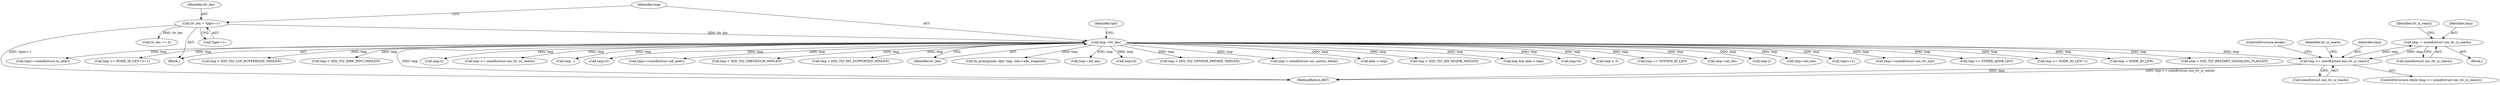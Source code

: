 digraph "0_tcpdump_3b32029db354cbc875127869d9b12a9addc75b50@API" {
"1001690" [label="(Call,tmp -= sizeof(struct isis_tlv_is_reach))"];
"1001666" [label="(Call,tmp >= sizeof(struct isis_tlv_is_reach))"];
"1001690" [label="(Call,tmp -= sizeof(struct isis_tlv_is_reach))"];
"1001364" [label="(Call,tmp =tlv_len)"];
"1001359" [label="(Call,tlv_len = *pptr++)"];
"1002821" [label="(Call,tmp >= SYSTEM_ID_LEN)"];
"1001361" [label="(Call,*pptr++)"];
"1001365" [label="(Identifier,tmp)"];
"1001856" [label="(Call,tmp-=mt_len)"];
"1002277" [label="(Call,tmp-2)"];
"1001665" [label="(ControlStructure,while (tmp >= sizeof(struct isis_tlv_is_reach)))"];
"1001788" [label="(Call,tmp-=mt_len)"];
"1001696" [label="(ControlStructure,break;)"];
"1001695" [label="(Identifier,tlv_is_reach)"];
"1002075" [label="(Call,tmp>=1)"];
"1001690" [label="(Call,tmp -= sizeof(struct isis_tlv_is_reach))"];
"1001359" [label="(Call,tlv_len = *pptr++)"];
"1002482" [label="(Call,tmp>=sizeof(struct isis_tlv_lsp))"];
"1001456" [label="(Call,tmp >= ETHER_ADDR_LEN)"];
"1001668" [label="(Call,sizeof(struct isis_tlv_is_reach))"];
"1001590" [label="(Call,tmp >= NODE_ID_LEN+1)"];
"1002353" [label="(Call,tmp < NODE_ID_LEN)"];
"1002678" [label="(Call,tmp < ISIS_TLV_RESTART_SIGNALING_FLAGLEN)"];
"1002309" [label="(Call,tmp>=sizeof(struct in_addr))"];
"1001617" [label="(Call,tmp >= NODE_ID_LEN+3+1)"];
"1002803" [label="(Call,tmp < ISIS_TLV_LSP_BUFFERSIZE_MINLEN)"];
"1001360" [label="(Identifier,tlv_len)"];
"1002749" [label="(Call,tmp < ISIS_TLV_IDRP_INFO_MINLEN)"];
"1003083" [label="(MethodReturn,RET)"];
"1001673" [label="(Identifier,tlv_is_reach)"];
"1002232" [label="(Call,tmp-2)"];
"1001387" [label="(Call,tlv_len == 0)"];
"1001704" [label="(Call,tmp >= sizeof(struct isis_tlv_es_reach))"];
"1001667" [label="(Identifier,tmp)"];
"1001666" [label="(Call,tmp >= sizeof(struct isis_tlv_is_reach))"];
"1001506" [label="(Call,tmp --)"];
"1001749" [label="(Call,tmp>0)"];
"1001885" [label="(Call,tmp>=sizeof(struct in6_addr))"];
"1002556" [label="(Call,tmp < ISIS_TLV_CHECKSUM_MINLEN)"];
"1002637" [label="(Call,tmp < ISIS_TLV_MT_SUPPORTED_MINLEN)"];
"1001366" [label="(Identifier,tlv_len)"];
"1002342" [label="(Call,fn_printzp(ndo, tptr, tmp, ndo->ndo_snapend))"];
"1001555" [label="(Call,tmp-=mt_len)"];
"1001364" [label="(Call,tmp =tlv_len)"];
"1002176" [label="(Call,tmp>0)"];
"1002960" [label="(Call,tmp < ISIS_TLV_VENDOR_PRIVATE_MINLEN)"];
"1002846" [label="(Call,tmp < sizeof(struct isis_metric_block))"];
"1001368" [label="(Identifier,tptr)"];
"1001692" [label="(Call,sizeof(struct isis_tlv_is_reach))"];
"1001670" [label="(Block,)"];
"1001412" [label="(Call,alen < tmp)"];
"1002942" [label="(Call,tmp < ISIS_TLV_IIH_SEQNR_MINLEN)"];
"1001691" [label="(Identifier,tmp)"];
"1001410" [label="(Call,tmp && alen < tmp)"];
"1001344" [label="(Block,)"];
"1001817" [label="(Call,tmp>0)"];
"1001487" [label="(Call,tmp < 3)"];
"1001690" -> "1001670"  [label="AST: "];
"1001690" -> "1001692"  [label="CFG: "];
"1001691" -> "1001690"  [label="AST: "];
"1001692" -> "1001690"  [label="AST: "];
"1001695" -> "1001690"  [label="CFG: "];
"1001690" -> "1001666"  [label="DDG: tmp"];
"1001666" -> "1001690"  [label="DDG: tmp"];
"1001666" -> "1001665"  [label="AST: "];
"1001666" -> "1001668"  [label="CFG: "];
"1001667" -> "1001666"  [label="AST: "];
"1001668" -> "1001666"  [label="AST: "];
"1001673" -> "1001666"  [label="CFG: "];
"1001696" -> "1001666"  [label="CFG: "];
"1001666" -> "1003083"  [label="DDG: tmp >= sizeof(struct isis_tlv_is_reach)"];
"1001666" -> "1003083"  [label="DDG: tmp"];
"1001364" -> "1001666"  [label="DDG: tmp"];
"1001364" -> "1001344"  [label="AST: "];
"1001364" -> "1001366"  [label="CFG: "];
"1001365" -> "1001364"  [label="AST: "];
"1001366" -> "1001364"  [label="AST: "];
"1001368" -> "1001364"  [label="CFG: "];
"1001364" -> "1003083"  [label="DDG: tmp"];
"1001359" -> "1001364"  [label="DDG: tlv_len"];
"1001364" -> "1001410"  [label="DDG: tmp"];
"1001364" -> "1001412"  [label="DDG: tmp"];
"1001364" -> "1001456"  [label="DDG: tmp"];
"1001364" -> "1001487"  [label="DDG: tmp"];
"1001364" -> "1001506"  [label="DDG: tmp"];
"1001364" -> "1001555"  [label="DDG: tmp"];
"1001364" -> "1001590"  [label="DDG: tmp"];
"1001364" -> "1001617"  [label="DDG: tmp"];
"1001364" -> "1001704"  [label="DDG: tmp"];
"1001364" -> "1001749"  [label="DDG: tmp"];
"1001364" -> "1001788"  [label="DDG: tmp"];
"1001364" -> "1001817"  [label="DDG: tmp"];
"1001364" -> "1001856"  [label="DDG: tmp"];
"1001364" -> "1001885"  [label="DDG: tmp"];
"1001364" -> "1002075"  [label="DDG: tmp"];
"1001364" -> "1002176"  [label="DDG: tmp"];
"1001364" -> "1002232"  [label="DDG: tmp"];
"1001364" -> "1002277"  [label="DDG: tmp"];
"1001364" -> "1002309"  [label="DDG: tmp"];
"1001364" -> "1002342"  [label="DDG: tmp"];
"1001364" -> "1002353"  [label="DDG: tmp"];
"1001364" -> "1002482"  [label="DDG: tmp"];
"1001364" -> "1002556"  [label="DDG: tmp"];
"1001364" -> "1002637"  [label="DDG: tmp"];
"1001364" -> "1002678"  [label="DDG: tmp"];
"1001364" -> "1002749"  [label="DDG: tmp"];
"1001364" -> "1002803"  [label="DDG: tmp"];
"1001364" -> "1002821"  [label="DDG: tmp"];
"1001364" -> "1002846"  [label="DDG: tmp"];
"1001364" -> "1002942"  [label="DDG: tmp"];
"1001364" -> "1002960"  [label="DDG: tmp"];
"1001359" -> "1001344"  [label="AST: "];
"1001359" -> "1001361"  [label="CFG: "];
"1001360" -> "1001359"  [label="AST: "];
"1001361" -> "1001359"  [label="AST: "];
"1001365" -> "1001359"  [label="CFG: "];
"1001359" -> "1003083"  [label="DDG: *pptr++"];
"1001359" -> "1001387"  [label="DDG: tlv_len"];
}
